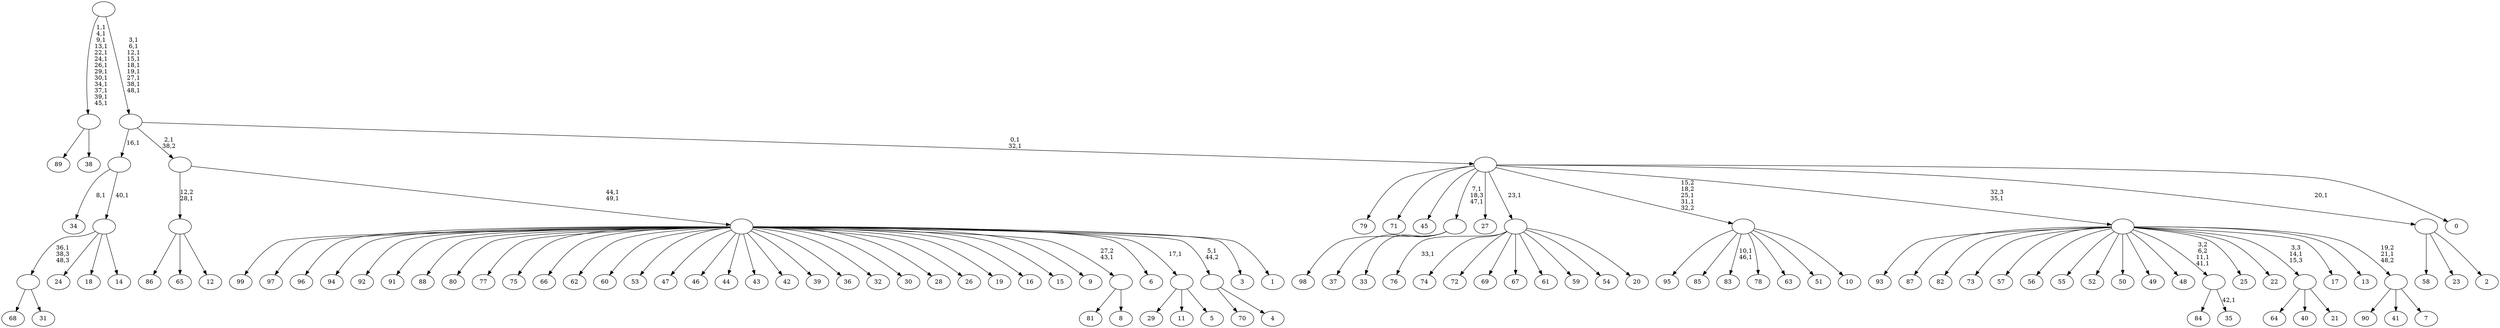 digraph T {
	150 [label="99"]
	149 [label="98"]
	148 [label="97"]
	147 [label="96"]
	146 [label="95"]
	145 [label="94"]
	144 [label="93"]
	143 [label="92"]
	142 [label="91"]
	141 [label="90"]
	140 [label="89"]
	139 [label="88"]
	138 [label="87"]
	137 [label="86"]
	136 [label="85"]
	135 [label="84"]
	134 [label="83"]
	131 [label="82"]
	130 [label="81"]
	129 [label="80"]
	128 [label="79"]
	127 [label="78"]
	126 [label="77"]
	125 [label="76"]
	123 [label="75"]
	122 [label="74"]
	121 [label="73"]
	120 [label="72"]
	119 [label="71"]
	118 [label="70"]
	117 [label="69"]
	116 [label="68"]
	115 [label="67"]
	114 [label="66"]
	113 [label="65"]
	112 [label="64"]
	111 [label="63"]
	110 [label="62"]
	109 [label="61"]
	108 [label="60"]
	107 [label="59"]
	106 [label="58"]
	105 [label="57"]
	104 [label="56"]
	103 [label="55"]
	102 [label="54"]
	101 [label="53"]
	100 [label="52"]
	99 [label="51"]
	98 [label="50"]
	97 [label="49"]
	96 [label="48"]
	95 [label="47"]
	94 [label="46"]
	93 [label="45"]
	92 [label="44"]
	91 [label="43"]
	90 [label="42"]
	89 [label="41"]
	88 [label="40"]
	87 [label="39"]
	86 [label="38"]
	85 [label=""]
	72 [label="37"]
	71 [label="36"]
	70 [label="35"]
	68 [label=""]
	66 [label="34"]
	64 [label="33"]
	63 [label=""]
	61 [label="32"]
	60 [label="31"]
	59 [label=""]
	58 [label="30"]
	57 [label="29"]
	56 [label="28"]
	55 [label="27"]
	54 [label="26"]
	53 [label="25"]
	52 [label="24"]
	51 [label="23"]
	50 [label="22"]
	49 [label="21"]
	48 [label=""]
	47 [label="20"]
	46 [label=""]
	45 [label="19"]
	44 [label="18"]
	43 [label="17"]
	42 [label="16"]
	41 [label="15"]
	40 [label="14"]
	39 [label=""]
	38 [label=""]
	37 [label="13"]
	36 [label="12"]
	35 [label=""]
	34 [label="11"]
	33 [label="10"]
	32 [label=""]
	30 [label="9"]
	29 [label="8"]
	28 [label=""]
	27 [label="7"]
	26 [label=""]
	25 [label=""]
	24 [label="6"]
	23 [label="5"]
	22 [label=""]
	21 [label="4"]
	20 [label=""]
	19 [label="3"]
	18 [label="2"]
	17 [label=""]
	16 [label="1"]
	15 [label=""]
	13 [label=""]
	12 [label="0"]
	11 [label=""]
	9 [label=""]
	0 [label=""]
	85 -> 140 [label=""]
	85 -> 86 [label=""]
	68 -> 70 [label="42,1"]
	68 -> 135 [label=""]
	63 -> 149 [label=""]
	63 -> 72 [label=""]
	63 -> 64 [label=""]
	59 -> 116 [label=""]
	59 -> 60 [label=""]
	48 -> 112 [label=""]
	48 -> 88 [label=""]
	48 -> 49 [label=""]
	46 -> 125 [label="33,1"]
	46 -> 122 [label=""]
	46 -> 120 [label=""]
	46 -> 117 [label=""]
	46 -> 115 [label=""]
	46 -> 109 [label=""]
	46 -> 107 [label=""]
	46 -> 102 [label=""]
	46 -> 47 [label=""]
	39 -> 59 [label="36,1\n38,3\n48,3"]
	39 -> 52 [label=""]
	39 -> 44 [label=""]
	39 -> 40 [label=""]
	38 -> 66 [label="8,1"]
	38 -> 39 [label="40,1"]
	35 -> 137 [label=""]
	35 -> 113 [label=""]
	35 -> 36 [label=""]
	32 -> 134 [label="10,1\n46,1"]
	32 -> 146 [label=""]
	32 -> 136 [label=""]
	32 -> 127 [label=""]
	32 -> 111 [label=""]
	32 -> 99 [label=""]
	32 -> 33 [label=""]
	28 -> 130 [label=""]
	28 -> 29 [label=""]
	26 -> 141 [label=""]
	26 -> 89 [label=""]
	26 -> 27 [label=""]
	25 -> 68 [label="3,2\n6,2\n11,1\n41,1"]
	25 -> 144 [label=""]
	25 -> 138 [label=""]
	25 -> 131 [label=""]
	25 -> 121 [label=""]
	25 -> 105 [label=""]
	25 -> 104 [label=""]
	25 -> 103 [label=""]
	25 -> 100 [label=""]
	25 -> 98 [label=""]
	25 -> 97 [label=""]
	25 -> 96 [label=""]
	25 -> 53 [label=""]
	25 -> 50 [label=""]
	25 -> 48 [label="3,3\n14,1\n15,3"]
	25 -> 43 [label=""]
	25 -> 37 [label=""]
	25 -> 26 [label="19,2\n21,1\n48,2"]
	22 -> 57 [label=""]
	22 -> 34 [label=""]
	22 -> 23 [label=""]
	20 -> 118 [label=""]
	20 -> 21 [label=""]
	17 -> 106 [label=""]
	17 -> 51 [label=""]
	17 -> 18 [label=""]
	15 -> 150 [label=""]
	15 -> 148 [label=""]
	15 -> 147 [label=""]
	15 -> 145 [label=""]
	15 -> 143 [label=""]
	15 -> 142 [label=""]
	15 -> 139 [label=""]
	15 -> 129 [label=""]
	15 -> 126 [label=""]
	15 -> 123 [label=""]
	15 -> 114 [label=""]
	15 -> 110 [label=""]
	15 -> 108 [label=""]
	15 -> 101 [label=""]
	15 -> 95 [label=""]
	15 -> 94 [label=""]
	15 -> 92 [label=""]
	15 -> 91 [label=""]
	15 -> 90 [label=""]
	15 -> 87 [label=""]
	15 -> 71 [label=""]
	15 -> 61 [label=""]
	15 -> 58 [label=""]
	15 -> 56 [label=""]
	15 -> 54 [label=""]
	15 -> 45 [label=""]
	15 -> 42 [label=""]
	15 -> 41 [label=""]
	15 -> 30 [label=""]
	15 -> 28 [label="27,2\n43,1"]
	15 -> 24 [label=""]
	15 -> 22 [label="17,1"]
	15 -> 20 [label="5,1\n44,2"]
	15 -> 19 [label=""]
	15 -> 16 [label=""]
	13 -> 15 [label="44,1\n49,1"]
	13 -> 35 [label="12,2\n28,1"]
	11 -> 32 [label="15,2\n18,2\n25,1\n31,1\n32,2"]
	11 -> 63 [label="7,1\n18,3\n47,1"]
	11 -> 128 [label=""]
	11 -> 119 [label=""]
	11 -> 93 [label=""]
	11 -> 55 [label=""]
	11 -> 46 [label="23,1"]
	11 -> 25 [label="32,3\n35,1"]
	11 -> 17 [label="20,1"]
	11 -> 12 [label=""]
	9 -> 11 [label="0,1\n32,1"]
	9 -> 38 [label="16,1"]
	9 -> 13 [label="2,1\n38,2"]
	0 -> 9 [label="3,1\n6,1\n12,1\n15,1\n18,1\n19,1\n27,1\n38,1\n48,1"]
	0 -> 85 [label="1,1\n4,1\n9,1\n13,1\n22,1\n24,1\n26,1\n29,1\n30,1\n34,1\n37,1\n39,1\n45,1"]
}
